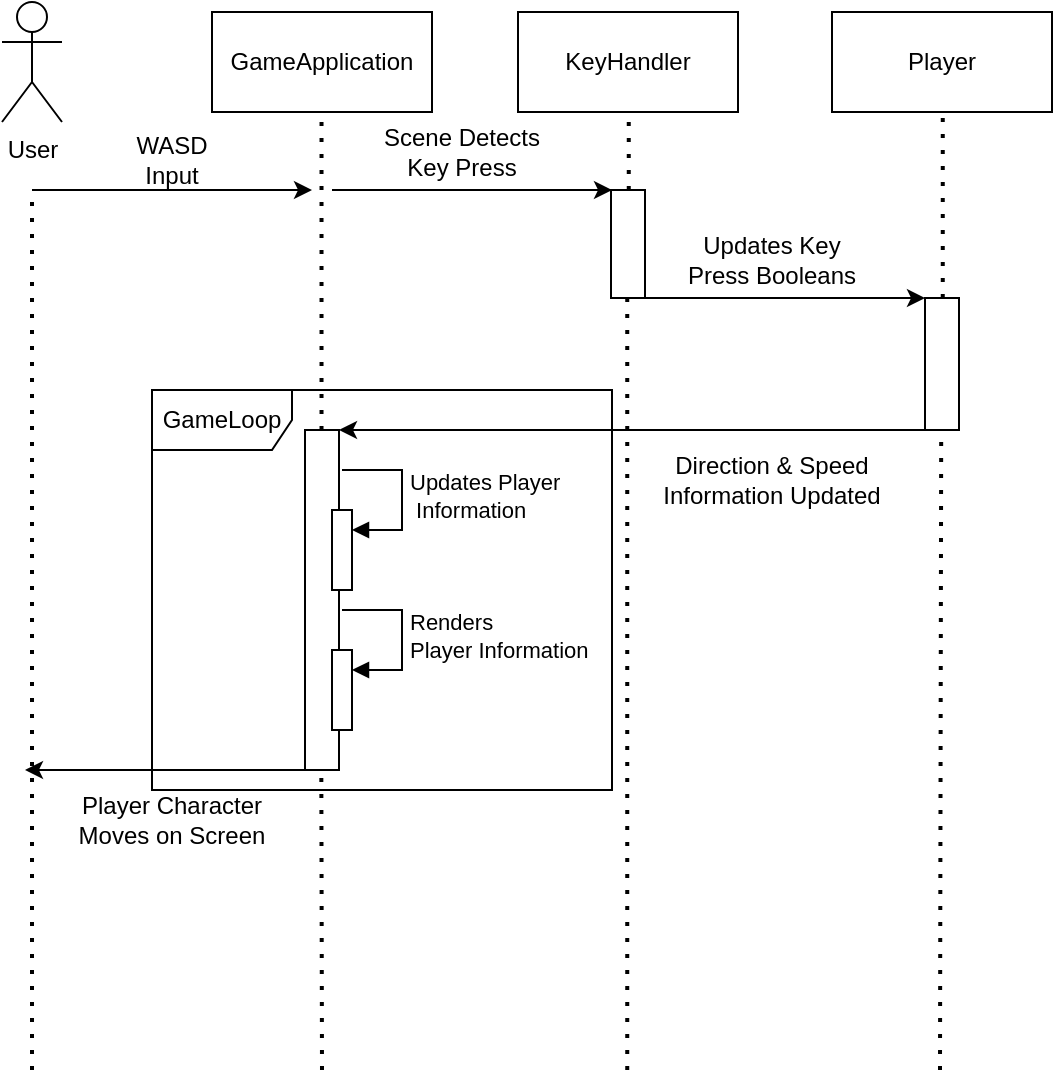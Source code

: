 <mxfile version="22.0.8" type="device">
  <diagram id="C5RBs43oDa-KdzZeNtuy" name="Page-1">
    <mxGraphModel dx="546" dy="781" grid="1" gridSize="10" guides="1" tooltips="1" connect="1" arrows="1" fold="1" page="1" pageScale="1" pageWidth="827" pageHeight="1169" math="0" shadow="0">
      <root>
        <mxCell id="WIyWlLk6GJQsqaUBKTNV-0" />
        <mxCell id="WIyWlLk6GJQsqaUBKTNV-1" parent="WIyWlLk6GJQsqaUBKTNV-0" />
        <mxCell id="Ns6Fty-GzlH_FeDpLpPX-0" value="User" style="shape=umlActor;verticalLabelPosition=bottom;verticalAlign=top;html=1;" vertex="1" parent="WIyWlLk6GJQsqaUBKTNV-1">
          <mxGeometry x="45" y="66" width="30" height="60" as="geometry" />
        </mxCell>
        <mxCell id="Ns6Fty-GzlH_FeDpLpPX-3" value="" style="endArrow=none;dashed=1;html=1;dashPattern=1 3;strokeWidth=2;rounded=0;" edge="1" parent="WIyWlLk6GJQsqaUBKTNV-1">
          <mxGeometry width="50" height="50" relative="1" as="geometry">
            <mxPoint x="60" y="600" as="sourcePoint" />
            <mxPoint x="60" y="160" as="targetPoint" />
          </mxGeometry>
        </mxCell>
        <mxCell id="Ns6Fty-GzlH_FeDpLpPX-5" value="GameApplication" style="html=1;whiteSpace=wrap;" vertex="1" parent="WIyWlLk6GJQsqaUBKTNV-1">
          <mxGeometry x="150" y="71" width="110" height="50" as="geometry" />
        </mxCell>
        <mxCell id="Ns6Fty-GzlH_FeDpLpPX-6" value="" style="endArrow=none;dashed=1;html=1;dashPattern=1 3;strokeWidth=2;rounded=0;" edge="1" parent="WIyWlLk6GJQsqaUBKTNV-1" source="Ns6Fty-GzlH_FeDpLpPX-24">
          <mxGeometry width="50" height="50" relative="1" as="geometry">
            <mxPoint x="204" y="440" as="sourcePoint" />
            <mxPoint x="204.76" y="121" as="targetPoint" />
          </mxGeometry>
        </mxCell>
        <mxCell id="Ns6Fty-GzlH_FeDpLpPX-7" value="KeyHandler" style="html=1;whiteSpace=wrap;" vertex="1" parent="WIyWlLk6GJQsqaUBKTNV-1">
          <mxGeometry x="303" y="71" width="110" height="50" as="geometry" />
        </mxCell>
        <mxCell id="Ns6Fty-GzlH_FeDpLpPX-8" value="Player" style="html=1;whiteSpace=wrap;" vertex="1" parent="WIyWlLk6GJQsqaUBKTNV-1">
          <mxGeometry x="460" y="71" width="110" height="50" as="geometry" />
        </mxCell>
        <mxCell id="Ns6Fty-GzlH_FeDpLpPX-9" value="" style="endArrow=none;dashed=1;html=1;dashPattern=1 3;strokeWidth=2;rounded=0;" edge="1" parent="WIyWlLk6GJQsqaUBKTNV-1" source="Ns6Fty-GzlH_FeDpLpPX-19">
          <mxGeometry width="50" height="50" relative="1" as="geometry">
            <mxPoint x="514.62" y="440" as="sourcePoint" />
            <mxPoint x="515.38" y="121" as="targetPoint" />
          </mxGeometry>
        </mxCell>
        <mxCell id="Ns6Fty-GzlH_FeDpLpPX-10" value="" style="endArrow=none;dashed=1;html=1;dashPattern=1 3;strokeWidth=2;rounded=0;" edge="1" parent="WIyWlLk6GJQsqaUBKTNV-1" source="Ns6Fty-GzlH_FeDpLpPX-17">
          <mxGeometry width="50" height="50" relative="1" as="geometry">
            <mxPoint x="357.62" y="440" as="sourcePoint" />
            <mxPoint x="358.38" y="121" as="targetPoint" />
          </mxGeometry>
        </mxCell>
        <mxCell id="Ns6Fty-GzlH_FeDpLpPX-11" value="" style="endArrow=classic;html=1;rounded=0;" edge="1" parent="WIyWlLk6GJQsqaUBKTNV-1">
          <mxGeometry width="50" height="50" relative="1" as="geometry">
            <mxPoint x="60" y="160" as="sourcePoint" />
            <mxPoint x="200" y="160" as="targetPoint" />
          </mxGeometry>
        </mxCell>
        <mxCell id="Ns6Fty-GzlH_FeDpLpPX-12" value="WASD Input" style="text;html=1;strokeColor=none;fillColor=none;align=center;verticalAlign=middle;whiteSpace=wrap;rounded=0;" vertex="1" parent="WIyWlLk6GJQsqaUBKTNV-1">
          <mxGeometry x="100" y="130" width="60" height="30" as="geometry" />
        </mxCell>
        <mxCell id="Ns6Fty-GzlH_FeDpLpPX-13" value="" style="endArrow=classic;html=1;rounded=0;" edge="1" parent="WIyWlLk6GJQsqaUBKTNV-1">
          <mxGeometry width="50" height="50" relative="1" as="geometry">
            <mxPoint x="210" y="160" as="sourcePoint" />
            <mxPoint x="350" y="160" as="targetPoint" />
          </mxGeometry>
        </mxCell>
        <mxCell id="Ns6Fty-GzlH_FeDpLpPX-14" value="Scene Detects Key Press" style="text;html=1;strokeColor=none;fillColor=none;align=center;verticalAlign=middle;whiteSpace=wrap;rounded=0;" vertex="1" parent="WIyWlLk6GJQsqaUBKTNV-1">
          <mxGeometry x="230" y="126" width="90" height="30" as="geometry" />
        </mxCell>
        <mxCell id="Ns6Fty-GzlH_FeDpLpPX-15" value="" style="endArrow=classic;html=1;rounded=0;" edge="1" parent="WIyWlLk6GJQsqaUBKTNV-1" target="Ns6Fty-GzlH_FeDpLpPX-19">
          <mxGeometry width="50" height="50" relative="1" as="geometry">
            <mxPoint x="360" y="214" as="sourcePoint" />
            <mxPoint x="500" y="214" as="targetPoint" />
          </mxGeometry>
        </mxCell>
        <mxCell id="Ns6Fty-GzlH_FeDpLpPX-16" value="Updates Key Press Booleans" style="text;html=1;strokeColor=none;fillColor=none;align=center;verticalAlign=middle;whiteSpace=wrap;rounded=0;" vertex="1" parent="WIyWlLk6GJQsqaUBKTNV-1">
          <mxGeometry x="380" y="180" width="100" height="30" as="geometry" />
        </mxCell>
        <mxCell id="Ns6Fty-GzlH_FeDpLpPX-18" value="" style="endArrow=none;dashed=1;html=1;dashPattern=1 3;strokeWidth=2;rounded=0;" edge="1" parent="WIyWlLk6GJQsqaUBKTNV-1" target="Ns6Fty-GzlH_FeDpLpPX-17">
          <mxGeometry width="50" height="50" relative="1" as="geometry">
            <mxPoint x="357.62" y="600" as="sourcePoint" />
            <mxPoint x="357.62" y="370.0" as="targetPoint" />
          </mxGeometry>
        </mxCell>
        <mxCell id="Ns6Fty-GzlH_FeDpLpPX-17" value="" style="html=1;points=[[0,0,0,0,5],[0,1,0,0,-5],[1,0,0,0,5],[1,1,0,0,-5]];perimeter=orthogonalPerimeter;outlineConnect=0;targetShapes=umlLifeline;portConstraint=eastwest;newEdgeStyle={&quot;curved&quot;:0,&quot;rounded&quot;:0};" vertex="1" parent="WIyWlLk6GJQsqaUBKTNV-1">
          <mxGeometry x="349.5" y="160" width="17" height="54" as="geometry" />
        </mxCell>
        <mxCell id="Ns6Fty-GzlH_FeDpLpPX-20" value="" style="endArrow=none;dashed=1;html=1;dashPattern=1 3;strokeWidth=2;rounded=0;" edge="1" parent="WIyWlLk6GJQsqaUBKTNV-1">
          <mxGeometry width="50" height="50" relative="1" as="geometry">
            <mxPoint x="514" y="600" as="sourcePoint" />
            <mxPoint x="514.62" y="270" as="targetPoint" />
          </mxGeometry>
        </mxCell>
        <mxCell id="Ns6Fty-GzlH_FeDpLpPX-19" value="" style="html=1;points=[[0,0,0,0,5],[0,1,0,0,-5],[1,0,0,0,5],[1,1,0,0,-5]];perimeter=orthogonalPerimeter;outlineConnect=0;targetShapes=umlLifeline;portConstraint=eastwest;newEdgeStyle={&quot;curved&quot;:0,&quot;rounded&quot;:0};" vertex="1" parent="WIyWlLk6GJQsqaUBKTNV-1">
          <mxGeometry x="506.5" y="214" width="17" height="66" as="geometry" />
        </mxCell>
        <mxCell id="Ns6Fty-GzlH_FeDpLpPX-21" value="" style="endArrow=classic;html=1;rounded=0;" edge="1" parent="WIyWlLk6GJQsqaUBKTNV-1">
          <mxGeometry width="50" height="50" relative="1" as="geometry">
            <mxPoint x="513.5" y="280" as="sourcePoint" />
            <mxPoint x="213.5" y="280" as="targetPoint" />
          </mxGeometry>
        </mxCell>
        <mxCell id="Ns6Fty-GzlH_FeDpLpPX-22" value="Direction &amp;amp; Speed Information Updated" style="text;html=1;strokeColor=none;fillColor=none;align=center;verticalAlign=middle;whiteSpace=wrap;rounded=0;" vertex="1" parent="WIyWlLk6GJQsqaUBKTNV-1">
          <mxGeometry x="369" y="290" width="122" height="30" as="geometry" />
        </mxCell>
        <mxCell id="Ns6Fty-GzlH_FeDpLpPX-25" value="" style="endArrow=none;dashed=1;html=1;dashPattern=1 3;strokeWidth=2;rounded=0;" edge="1" parent="WIyWlLk6GJQsqaUBKTNV-1" target="Ns6Fty-GzlH_FeDpLpPX-24">
          <mxGeometry width="50" height="50" relative="1" as="geometry">
            <mxPoint x="204" y="440" as="sourcePoint" />
            <mxPoint x="204.76" y="121" as="targetPoint" />
          </mxGeometry>
        </mxCell>
        <mxCell id="Ns6Fty-GzlH_FeDpLpPX-24" value="" style="html=1;points=[[0,0,0,0,5],[0,1,0,0,-5],[1,0,0,0,5],[1,1,0,0,-5]];perimeter=orthogonalPerimeter;outlineConnect=0;targetShapes=umlLifeline;portConstraint=eastwest;newEdgeStyle={&quot;curved&quot;:0,&quot;rounded&quot;:0};" vertex="1" parent="WIyWlLk6GJQsqaUBKTNV-1">
          <mxGeometry x="196.5" y="280" width="17" height="170" as="geometry" />
        </mxCell>
        <mxCell id="Ns6Fty-GzlH_FeDpLpPX-32" value="" style="html=1;points=[[0,0,0,0,5],[0,1,0,0,-5],[1,0,0,0,5],[1,1,0,0,-5]];perimeter=orthogonalPerimeter;outlineConnect=0;targetShapes=umlLifeline;portConstraint=eastwest;newEdgeStyle={&quot;curved&quot;:0,&quot;rounded&quot;:0};" vertex="1" parent="WIyWlLk6GJQsqaUBKTNV-1">
          <mxGeometry x="210" y="320" width="10" height="40" as="geometry" />
        </mxCell>
        <mxCell id="Ns6Fty-GzlH_FeDpLpPX-33" value="Updates Player&lt;br&gt;&amp;nbsp;Information" style="html=1;align=left;spacingLeft=2;endArrow=block;rounded=0;edgeStyle=orthogonalEdgeStyle;curved=0;rounded=0;" edge="1" target="Ns6Fty-GzlH_FeDpLpPX-32" parent="WIyWlLk6GJQsqaUBKTNV-1">
          <mxGeometry x="0.005" relative="1" as="geometry">
            <mxPoint x="215" y="300" as="sourcePoint" />
            <Array as="points">
              <mxPoint x="245" y="330" />
            </Array>
            <mxPoint as="offset" />
          </mxGeometry>
        </mxCell>
        <mxCell id="Ns6Fty-GzlH_FeDpLpPX-34" value="" style="html=1;points=[[0,0,0,0,5],[0,1,0,0,-5],[1,0,0,0,5],[1,1,0,0,-5]];perimeter=orthogonalPerimeter;outlineConnect=0;targetShapes=umlLifeline;portConstraint=eastwest;newEdgeStyle={&quot;curved&quot;:0,&quot;rounded&quot;:0};" vertex="1" parent="WIyWlLk6GJQsqaUBKTNV-1">
          <mxGeometry x="210" y="390" width="10" height="40" as="geometry" />
        </mxCell>
        <mxCell id="Ns6Fty-GzlH_FeDpLpPX-35" value="Renders&lt;br&gt;Player Information" style="html=1;align=left;spacingLeft=2;endArrow=block;rounded=0;edgeStyle=orthogonalEdgeStyle;curved=0;rounded=0;" edge="1" parent="WIyWlLk6GJQsqaUBKTNV-1" target="Ns6Fty-GzlH_FeDpLpPX-34">
          <mxGeometry relative="1" as="geometry">
            <mxPoint x="215" y="370" as="sourcePoint" />
            <Array as="points">
              <mxPoint x="245" y="400" />
            </Array>
          </mxGeometry>
        </mxCell>
        <mxCell id="Ns6Fty-GzlH_FeDpLpPX-36" value="" style="endArrow=none;dashed=1;html=1;dashPattern=1 3;strokeWidth=2;rounded=0;" edge="1" parent="WIyWlLk6GJQsqaUBKTNV-1">
          <mxGeometry width="50" height="50" relative="1" as="geometry">
            <mxPoint x="205" y="600" as="sourcePoint" />
            <mxPoint x="204.66" y="450" as="targetPoint" />
          </mxGeometry>
        </mxCell>
        <mxCell id="Ns6Fty-GzlH_FeDpLpPX-37" value="GameLoop" style="shape=umlFrame;whiteSpace=wrap;html=1;pointerEvents=0;width=70;height=30;" vertex="1" parent="WIyWlLk6GJQsqaUBKTNV-1">
          <mxGeometry x="120" y="260" width="230" height="200" as="geometry" />
        </mxCell>
        <mxCell id="Ns6Fty-GzlH_FeDpLpPX-38" value="" style="endArrow=classic;html=1;rounded=0;" edge="1" parent="WIyWlLk6GJQsqaUBKTNV-1">
          <mxGeometry width="50" height="50" relative="1" as="geometry">
            <mxPoint x="196.5" y="450" as="sourcePoint" />
            <mxPoint x="56.5" y="450" as="targetPoint" />
          </mxGeometry>
        </mxCell>
        <mxCell id="Ns6Fty-GzlH_FeDpLpPX-39" value="Player Character Moves on Screen" style="text;html=1;strokeColor=none;fillColor=none;align=center;verticalAlign=middle;whiteSpace=wrap;rounded=0;" vertex="1" parent="WIyWlLk6GJQsqaUBKTNV-1">
          <mxGeometry x="75" y="460" width="110" height="30" as="geometry" />
        </mxCell>
      </root>
    </mxGraphModel>
  </diagram>
</mxfile>
